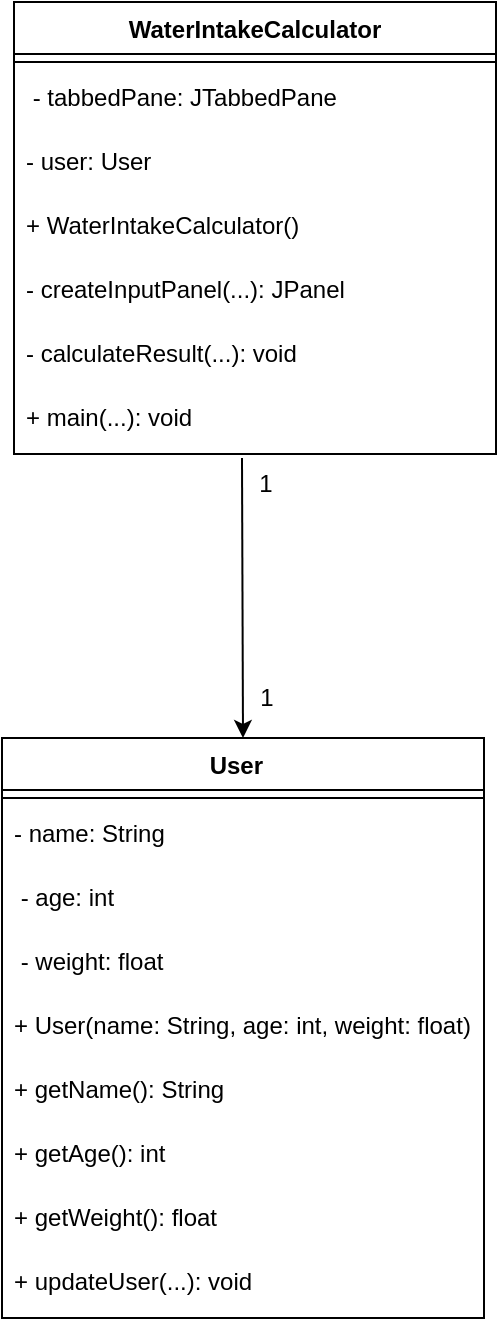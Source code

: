 <mxfile version="24.7.17">
  <diagram name="Halaman-1" id="Tb0trTecJhKo89mySciI">
    <mxGraphModel dx="1167" dy="699" grid="0" gridSize="10" guides="1" tooltips="1" connect="1" arrows="1" fold="1" page="0" pageScale="1" pageWidth="1600" pageHeight="1200" math="0" shadow="0">
      <root>
        <mxCell id="0" />
        <mxCell id="1" parent="0" />
        <mxCell id="AQ-Z79Qxvlx-SHCUQZ9W-1" value="WaterIntakeCalculator" style="swimlane;fontStyle=1;align=center;verticalAlign=top;childLayout=stackLayout;horizontal=1;startSize=26;horizontalStack=0;resizeParent=1;resizeParentMax=0;resizeLast=0;collapsible=1;marginBottom=0;whiteSpace=wrap;html=1;" parent="1" vertex="1">
          <mxGeometry x="391" y="39" width="241" height="226" as="geometry" />
        </mxCell>
        <mxCell id="AQ-Z79Qxvlx-SHCUQZ9W-3" value="" style="line;strokeWidth=1;fillColor=none;align=left;verticalAlign=middle;spacingTop=-1;spacingLeft=3;spacingRight=3;rotatable=0;labelPosition=right;points=[];portConstraint=eastwest;strokeColor=inherit;" parent="AQ-Z79Qxvlx-SHCUQZ9W-1" vertex="1">
          <mxGeometry y="26" width="241" height="8" as="geometry" />
        </mxCell>
        <mxCell id="AQ-Z79Qxvlx-SHCUQZ9W-9" value="&amp;nbsp;- tabbedPane: JTabbedPane&amp;nbsp;" style="text;strokeColor=none;fillColor=none;align=left;verticalAlign=top;spacingLeft=4;spacingRight=4;overflow=hidden;rotatable=0;points=[[0,0.5],[1,0.5]];portConstraint=eastwest;whiteSpace=wrap;html=1;" parent="AQ-Z79Qxvlx-SHCUQZ9W-1" vertex="1">
          <mxGeometry y="34" width="241" height="32" as="geometry" />
        </mxCell>
        <mxCell id="AQ-Z79Qxvlx-SHCUQZ9W-4" value="- user: User" style="text;strokeColor=none;fillColor=none;align=left;verticalAlign=top;spacingLeft=4;spacingRight=4;overflow=hidden;rotatable=0;points=[[0,0.5],[1,0.5]];portConstraint=eastwest;whiteSpace=wrap;html=1;" parent="AQ-Z79Qxvlx-SHCUQZ9W-1" vertex="1">
          <mxGeometry y="66" width="241" height="32" as="geometry" />
        </mxCell>
        <mxCell id="AQ-Z79Qxvlx-SHCUQZ9W-6" value="+ WaterIntakeCalculator()" style="text;strokeColor=none;fillColor=none;align=left;verticalAlign=top;spacingLeft=4;spacingRight=4;overflow=hidden;rotatable=0;points=[[0,0.5],[1,0.5]];portConstraint=eastwest;whiteSpace=wrap;html=1;" parent="AQ-Z79Qxvlx-SHCUQZ9W-1" vertex="1">
          <mxGeometry y="98" width="241" height="32" as="geometry" />
        </mxCell>
        <mxCell id="AQ-Z79Qxvlx-SHCUQZ9W-7" value="- createInputPanel(...): JPanel" style="text;strokeColor=none;fillColor=none;align=left;verticalAlign=top;spacingLeft=4;spacingRight=4;overflow=hidden;rotatable=0;points=[[0,0.5],[1,0.5]];portConstraint=eastwest;whiteSpace=wrap;html=1;" parent="AQ-Z79Qxvlx-SHCUQZ9W-1" vertex="1">
          <mxGeometry y="130" width="241" height="32" as="geometry" />
        </mxCell>
        <mxCell id="AQ-Z79Qxvlx-SHCUQZ9W-8" value="- calculateResult(...): void&amp;nbsp;" style="text;strokeColor=none;fillColor=none;align=left;verticalAlign=top;spacingLeft=4;spacingRight=4;overflow=hidden;rotatable=0;points=[[0,0.5],[1,0.5]];portConstraint=eastwest;whiteSpace=wrap;html=1;" parent="AQ-Z79Qxvlx-SHCUQZ9W-1" vertex="1">
          <mxGeometry y="162" width="241" height="32" as="geometry" />
        </mxCell>
        <mxCell id="AQ-Z79Qxvlx-SHCUQZ9W-10" value="+ main(...): void&amp;nbsp;" style="text;strokeColor=none;fillColor=none;align=left;verticalAlign=top;spacingLeft=4;spacingRight=4;overflow=hidden;rotatable=0;points=[[0,0.5],[1,0.5]];portConstraint=eastwest;whiteSpace=wrap;html=1;" parent="AQ-Z79Qxvlx-SHCUQZ9W-1" vertex="1">
          <mxGeometry y="194" width="241" height="32" as="geometry" />
        </mxCell>
        <mxCell id="AQ-Z79Qxvlx-SHCUQZ9W-11" value="User&amp;nbsp;&amp;nbsp;" style="swimlane;fontStyle=1;align=center;verticalAlign=top;childLayout=stackLayout;horizontal=1;startSize=26;horizontalStack=0;resizeParent=1;resizeParentMax=0;resizeLast=0;collapsible=1;marginBottom=0;whiteSpace=wrap;html=1;" parent="1" vertex="1">
          <mxGeometry x="385" y="407" width="241" height="290" as="geometry" />
        </mxCell>
        <mxCell id="AQ-Z79Qxvlx-SHCUQZ9W-12" value="" style="line;strokeWidth=1;fillColor=none;align=left;verticalAlign=middle;spacingTop=-1;spacingLeft=3;spacingRight=3;rotatable=0;labelPosition=right;points=[];portConstraint=eastwest;strokeColor=inherit;" parent="AQ-Z79Qxvlx-SHCUQZ9W-11" vertex="1">
          <mxGeometry y="26" width="241" height="8" as="geometry" />
        </mxCell>
        <mxCell id="AQ-Z79Qxvlx-SHCUQZ9W-13" value="- name: String&amp;nbsp; &amp;nbsp;" style="text;strokeColor=none;fillColor=none;align=left;verticalAlign=top;spacingLeft=4;spacingRight=4;overflow=hidden;rotatable=0;points=[[0,0.5],[1,0.5]];portConstraint=eastwest;whiteSpace=wrap;html=1;" parent="AQ-Z79Qxvlx-SHCUQZ9W-11" vertex="1">
          <mxGeometry y="34" width="241" height="32" as="geometry" />
        </mxCell>
        <mxCell id="AQ-Z79Qxvlx-SHCUQZ9W-14" value="&amp;nbsp;- age: int&amp;nbsp; &amp;nbsp; &amp;nbsp;&amp;nbsp;" style="text;strokeColor=none;fillColor=none;align=left;verticalAlign=top;spacingLeft=4;spacingRight=4;overflow=hidden;rotatable=0;points=[[0,0.5],[1,0.5]];portConstraint=eastwest;whiteSpace=wrap;html=1;" parent="AQ-Z79Qxvlx-SHCUQZ9W-11" vertex="1">
          <mxGeometry y="66" width="241" height="32" as="geometry" />
        </mxCell>
        <mxCell id="AQ-Z79Qxvlx-SHCUQZ9W-15" value="&amp;nbsp;- weight: float&amp;nbsp;" style="text;strokeColor=none;fillColor=none;align=left;verticalAlign=top;spacingLeft=4;spacingRight=4;overflow=hidden;rotatable=0;points=[[0,0.5],[1,0.5]];portConstraint=eastwest;whiteSpace=wrap;html=1;" parent="AQ-Z79Qxvlx-SHCUQZ9W-11" vertex="1">
          <mxGeometry y="98" width="241" height="32" as="geometry" />
        </mxCell>
        <mxCell id="AQ-Z79Qxvlx-SHCUQZ9W-16" value="+ User(name: String, age: int, weight: float)" style="text;strokeColor=none;fillColor=none;align=left;verticalAlign=top;spacingLeft=4;spacingRight=4;overflow=hidden;rotatable=0;points=[[0,0.5],[1,0.5]];portConstraint=eastwest;whiteSpace=wrap;html=1;" parent="AQ-Z79Qxvlx-SHCUQZ9W-11" vertex="1">
          <mxGeometry y="130" width="241" height="32" as="geometry" />
        </mxCell>
        <mxCell id="AQ-Z79Qxvlx-SHCUQZ9W-17" value="+ getName(): String&amp;nbsp;&amp;nbsp;" style="text;strokeColor=none;fillColor=none;align=left;verticalAlign=top;spacingLeft=4;spacingRight=4;overflow=hidden;rotatable=0;points=[[0,0.5],[1,0.5]];portConstraint=eastwest;whiteSpace=wrap;html=1;" parent="AQ-Z79Qxvlx-SHCUQZ9W-11" vertex="1">
          <mxGeometry y="162" width="241" height="32" as="geometry" />
        </mxCell>
        <mxCell id="AQ-Z79Qxvlx-SHCUQZ9W-18" value="+ getAge(): int&amp;nbsp;" style="text;strokeColor=none;fillColor=none;align=left;verticalAlign=top;spacingLeft=4;spacingRight=4;overflow=hidden;rotatable=0;points=[[0,0.5],[1,0.5]];portConstraint=eastwest;whiteSpace=wrap;html=1;" parent="AQ-Z79Qxvlx-SHCUQZ9W-11" vertex="1">
          <mxGeometry y="194" width="241" height="32" as="geometry" />
        </mxCell>
        <mxCell id="AQ-Z79Qxvlx-SHCUQZ9W-19" value="+ getWeight(): float" style="text;strokeColor=none;fillColor=none;align=left;verticalAlign=top;spacingLeft=4;spacingRight=4;overflow=hidden;rotatable=0;points=[[0,0.5],[1,0.5]];portConstraint=eastwest;whiteSpace=wrap;html=1;" parent="AQ-Z79Qxvlx-SHCUQZ9W-11" vertex="1">
          <mxGeometry y="226" width="241" height="32" as="geometry" />
        </mxCell>
        <mxCell id="AQ-Z79Qxvlx-SHCUQZ9W-20" value="+ updateUser(...): void" style="text;strokeColor=none;fillColor=none;align=left;verticalAlign=top;spacingLeft=4;spacingRight=4;overflow=hidden;rotatable=0;points=[[0,0.5],[1,0.5]];portConstraint=eastwest;whiteSpace=wrap;html=1;" parent="AQ-Z79Qxvlx-SHCUQZ9W-11" vertex="1">
          <mxGeometry y="258" width="241" height="32" as="geometry" />
        </mxCell>
        <mxCell id="AQ-Z79Qxvlx-SHCUQZ9W-21" value="" style="endArrow=classic;html=1;rounded=0;entryX=0.5;entryY=0;entryDx=0;entryDy=0;exitX=0.473;exitY=1.063;exitDx=0;exitDy=0;exitPerimeter=0;" parent="1" source="AQ-Z79Qxvlx-SHCUQZ9W-10" target="AQ-Z79Qxvlx-SHCUQZ9W-11" edge="1">
          <mxGeometry width="50" height="50" relative="1" as="geometry">
            <mxPoint x="449" y="341" as="sourcePoint" />
            <mxPoint x="499" y="291" as="targetPoint" />
          </mxGeometry>
        </mxCell>
        <mxCell id="-VqkkZ08vDdjqqjXwxon-1" value="1" style="text;html=1;align=center;verticalAlign=middle;whiteSpace=wrap;rounded=0;" vertex="1" parent="1">
          <mxGeometry x="487" y="265" width="60" height="30" as="geometry" />
        </mxCell>
        <mxCell id="-VqkkZ08vDdjqqjXwxon-2" value="1" style="text;html=1;align=center;verticalAlign=middle;resizable=0;points=[];autosize=1;strokeColor=none;fillColor=none;" vertex="1" parent="1">
          <mxGeometry x="504.5" y="374" width="25" height="26" as="geometry" />
        </mxCell>
      </root>
    </mxGraphModel>
  </diagram>
</mxfile>
